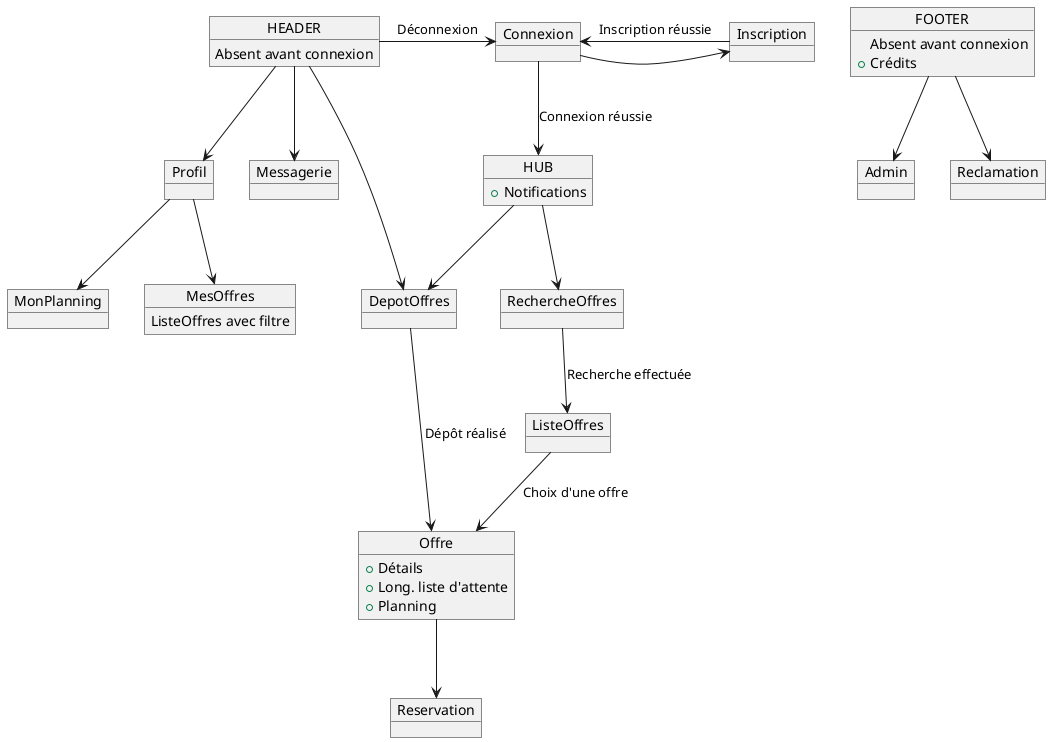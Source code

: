 @startuml "Pages"
object Connexion
object Inscription
object HUB
object Messagerie
object RechercheOffres
object DepotOffres
object ListeOffres
object Offre
object Reservation
object HEADER
object FOOTER
object Profil
object MesOffres
object MonPlanning
object Admin
object Reclamation

Connexion -> Inscription : ""
Connexion -down-> HUB : "Connexion réussie"
Inscription -> Connexion : "Inscription réussie"
HUB -down-> RechercheOffres : ""
HEADER -> DepotOffres : ""
HEADER -down-> Messagerie : ""
HEADER -down-> Profil : ""
HEADER -> Connexion : "Déconnexion"
Profil -down-> MesOffres : ""
Profil -down-> MonPlanning : ""
HUB -down-> DepotOffres : ""
RechercheOffres -down-> ListeOffres : "Recherche effectuée"
ListeOffres -down-> Offre : "Choix d'une offre"
Offre -down-> Reservation : ""
DepotOffres -down-> Offre : "Dépôt réalisé"
FOOTER -down-> Reclamation : ""
FOOTER -down-> Admin : ""

HEADER : Absent avant connexion
FOOTER : Absent avant connexion
MesOffres : ListeOffres avec filtre
HUB : + Notifications
FOOTER : + Crédits
Offre : + Détails
Offre : + Long. liste d'attente
Offre : + Planning
@enduml